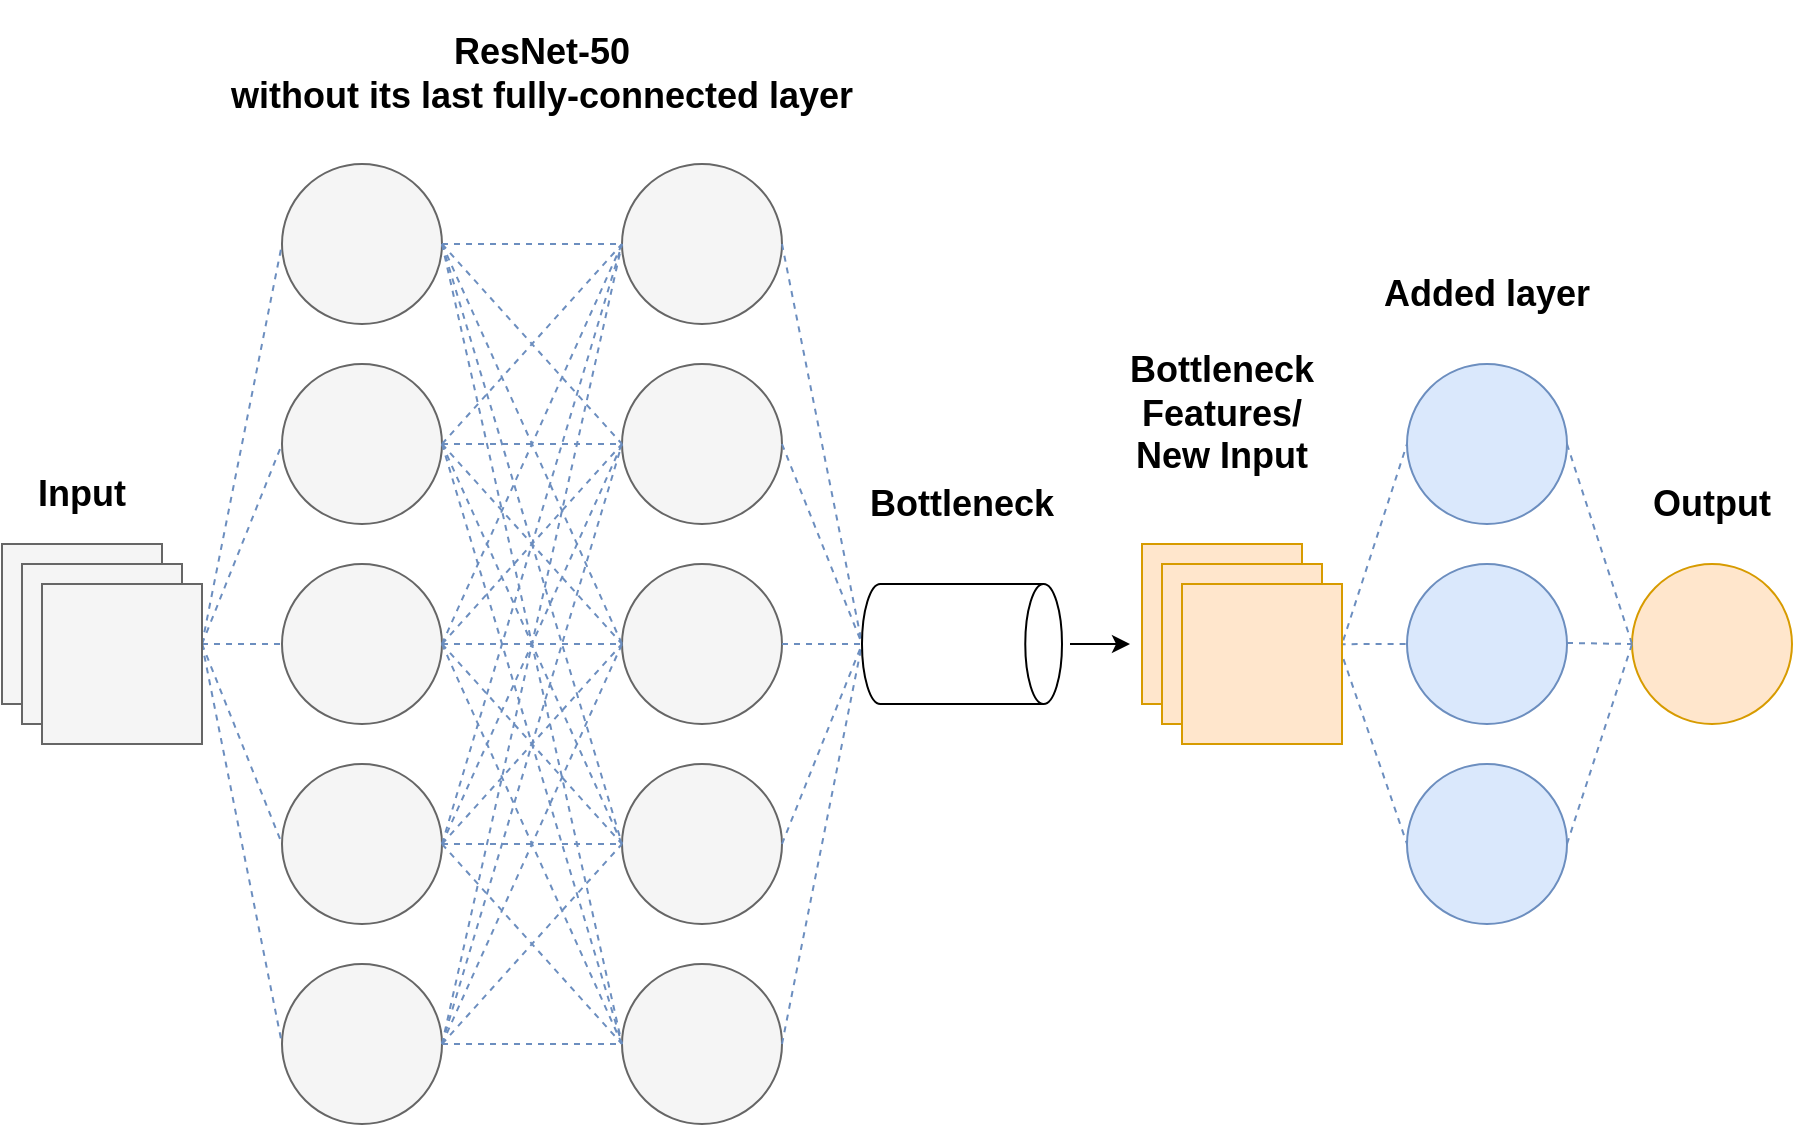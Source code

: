 <mxfile version="17.1.3" type="device"><diagram id="_Mh8Z7K9Y-bMfRQ0jiix" name="Page-1"><mxGraphModel dx="1182" dy="672" grid="1" gridSize="10" guides="1" tooltips="1" connect="1" arrows="1" fold="1" page="1" pageScale="1" pageWidth="1100" pageHeight="1700" math="0" shadow="0"><root><mxCell id="0"/><mxCell id="1" parent="0"/><mxCell id="3mATa2yXECoAm1GMg1FM-15" value="" style="endArrow=none;dashed=1;html=1;rounded=0;entryX=0;entryY=0.5;entryDx=0;entryDy=0;fillColor=#dae8fc;strokeColor=#6c8ebf;exitX=1.008;exitY=0.352;exitDx=0;exitDy=0;exitPerimeter=0;" parent="1" source="3mATa2yXECoAm1GMg1FM-6" target="tc62qruc1bmaFJNxCqWO-68" edge="1"><mxGeometry width="50" height="50" relative="1" as="geometry"><mxPoint x="730" y="410" as="sourcePoint"/><mxPoint x="752.5" y="300" as="targetPoint"/></mxGeometry></mxCell><mxCell id="3mATa2yXECoAm1GMg1FM-18" value="" style="endArrow=none;dashed=1;html=1;rounded=0;entryX=0;entryY=0.5;entryDx=0;entryDy=0;fillColor=#dae8fc;strokeColor=#6c8ebf;exitX=0.985;exitY=0.376;exitDx=0;exitDy=0;exitPerimeter=0;" parent="1" source="3mATa2yXECoAm1GMg1FM-6" target="tc62qruc1bmaFJNxCqWO-69" edge="1"><mxGeometry width="50" height="50" relative="1" as="geometry"><mxPoint x="730" y="410" as="sourcePoint"/><mxPoint x="802.5" y="320" as="targetPoint"/></mxGeometry></mxCell><mxCell id="3mATa2yXECoAm1GMg1FM-19" value="" style="endArrow=none;dashed=1;html=1;rounded=0;entryX=0;entryY=0.5;entryDx=0;entryDy=0;fillColor=#dae8fc;strokeColor=#6c8ebf;exitX=0.985;exitY=0.399;exitDx=0;exitDy=0;exitPerimeter=0;" parent="1" source="3mATa2yXECoAm1GMg1FM-6" target="tc62qruc1bmaFJNxCqWO-70" edge="1"><mxGeometry width="50" height="50" relative="1" as="geometry"><mxPoint x="740" y="450" as="sourcePoint"/><mxPoint x="802.5" y="320" as="targetPoint"/></mxGeometry></mxCell><mxCell id="tc62qruc1bmaFJNxCqWO-3" value="" style="ellipse;whiteSpace=wrap;html=1;aspect=fixed;fillColor=#f5f5f5;fontColor=#333333;strokeColor=#666666;" parent="1" vertex="1"><mxGeometry x="190" y="570" width="80" height="80" as="geometry"/></mxCell><mxCell id="tc62qruc1bmaFJNxCqWO-4" value="" style="ellipse;whiteSpace=wrap;html=1;aspect=fixed;fillColor=#f5f5f5;fontColor=#333333;strokeColor=#666666;" parent="1" vertex="1"><mxGeometry x="190" y="470" width="80" height="80" as="geometry"/></mxCell><mxCell id="tc62qruc1bmaFJNxCqWO-5" value="" style="ellipse;whiteSpace=wrap;html=1;aspect=fixed;fillColor=#f5f5f5;fontColor=#333333;strokeColor=#666666;" parent="1" vertex="1"><mxGeometry x="190" y="370" width="80" height="80" as="geometry"/></mxCell><mxCell id="tc62qruc1bmaFJNxCqWO-6" value="" style="ellipse;whiteSpace=wrap;html=1;aspect=fixed;fillColor=#f5f5f5;fontColor=#333333;strokeColor=#666666;" parent="1" vertex="1"><mxGeometry x="190" y="270" width="80" height="80" as="geometry"/></mxCell><mxCell id="tc62qruc1bmaFJNxCqWO-11" value="" style="ellipse;whiteSpace=wrap;html=1;aspect=fixed;fillColor=#f5f5f5;fontColor=#333333;strokeColor=#666666;" parent="1" vertex="1"><mxGeometry x="190" y="170" width="80" height="80" as="geometry"/></mxCell><mxCell id="tc62qruc1bmaFJNxCqWO-16" value="" style="endArrow=none;dashed=1;html=1;rounded=0;exitX=1;exitY=0.5;exitDx=0;exitDy=0;entryX=0;entryY=0.5;entryDx=0;entryDy=0;fillColor=#dae8fc;strokeColor=#6c8ebf;" parent="1" target="tc62qruc1bmaFJNxCqWO-6" edge="1"><mxGeometry width="50" height="50" relative="1" as="geometry"><mxPoint x="150" y="410" as="sourcePoint"/><mxPoint x="290" y="380" as="targetPoint"/></mxGeometry></mxCell><mxCell id="tc62qruc1bmaFJNxCqWO-17" value="" style="endArrow=none;dashed=1;html=1;rounded=0;exitX=1;exitY=0.5;exitDx=0;exitDy=0;entryX=0;entryY=0.5;entryDx=0;entryDy=0;fillColor=#dae8fc;strokeColor=#6c8ebf;" parent="1" target="tc62qruc1bmaFJNxCqWO-5" edge="1"><mxGeometry width="50" height="50" relative="1" as="geometry"><mxPoint x="150" y="410" as="sourcePoint"/><mxPoint x="290" y="380" as="targetPoint"/></mxGeometry></mxCell><mxCell id="tc62qruc1bmaFJNxCqWO-18" value="" style="endArrow=none;dashed=1;html=1;rounded=0;exitX=1;exitY=0.5;exitDx=0;exitDy=0;entryX=0;entryY=0.5;entryDx=0;entryDy=0;fillColor=#dae8fc;strokeColor=#6c8ebf;" parent="1" target="tc62qruc1bmaFJNxCqWO-4" edge="1"><mxGeometry width="50" height="50" relative="1" as="geometry"><mxPoint x="150" y="410" as="sourcePoint"/><mxPoint x="200" y="420" as="targetPoint"/></mxGeometry></mxCell><mxCell id="tc62qruc1bmaFJNxCqWO-19" value="" style="endArrow=none;dashed=1;html=1;rounded=0;exitX=1;exitY=0.5;exitDx=0;exitDy=0;entryX=0;entryY=0.5;entryDx=0;entryDy=0;fillColor=#dae8fc;strokeColor=#6c8ebf;" parent="1" target="tc62qruc1bmaFJNxCqWO-3" edge="1"><mxGeometry width="50" height="50" relative="1" as="geometry"><mxPoint x="150" y="410" as="sourcePoint"/><mxPoint x="200" y="520" as="targetPoint"/></mxGeometry></mxCell><mxCell id="tc62qruc1bmaFJNxCqWO-20" value="" style="endArrow=none;dashed=1;html=1;rounded=0;entryX=0;entryY=0.5;entryDx=0;entryDy=0;fillColor=#dae8fc;strokeColor=#6c8ebf;exitX=1;exitY=0.5;exitDx=0;exitDy=0;" parent="1" target="tc62qruc1bmaFJNxCqWO-11" edge="1"><mxGeometry width="50" height="50" relative="1" as="geometry"><mxPoint x="150" y="410" as="sourcePoint"/><mxPoint x="290" y="380" as="targetPoint"/></mxGeometry></mxCell><mxCell id="tc62qruc1bmaFJNxCqWO-21" value="" style="ellipse;whiteSpace=wrap;html=1;aspect=fixed;fillColor=#f5f5f5;fontColor=#333333;strokeColor=#666666;" parent="1" vertex="1"><mxGeometry x="360" y="570" width="80" height="80" as="geometry"/></mxCell><mxCell id="tc62qruc1bmaFJNxCqWO-22" value="" style="ellipse;whiteSpace=wrap;html=1;aspect=fixed;fillColor=#f5f5f5;fontColor=#333333;strokeColor=#666666;" parent="1" vertex="1"><mxGeometry x="360" y="470" width="80" height="80" as="geometry"/></mxCell><mxCell id="tc62qruc1bmaFJNxCqWO-23" value="" style="ellipse;whiteSpace=wrap;html=1;aspect=fixed;fillColor=#f5f5f5;fontColor=#333333;strokeColor=#666666;" parent="1" vertex="1"><mxGeometry x="360" y="370" width="80" height="80" as="geometry"/></mxCell><mxCell id="tc62qruc1bmaFJNxCqWO-24" value="" style="ellipse;whiteSpace=wrap;html=1;aspect=fixed;fillColor=#f5f5f5;fontColor=#333333;strokeColor=#666666;" parent="1" vertex="1"><mxGeometry x="360" y="270" width="80" height="80" as="geometry"/></mxCell><mxCell id="tc62qruc1bmaFJNxCqWO-25" value="" style="ellipse;whiteSpace=wrap;html=1;aspect=fixed;fillColor=#f5f5f5;fontColor=#333333;strokeColor=#666666;" parent="1" vertex="1"><mxGeometry x="360" y="170" width="80" height="80" as="geometry"/></mxCell><mxCell id="tc62qruc1bmaFJNxCqWO-32" value="" style="endArrow=none;dashed=1;html=1;rounded=0;exitX=1;exitY=0.5;exitDx=0;exitDy=0;entryX=0;entryY=0.5;entryDx=0;entryDy=0;fillColor=#dae8fc;strokeColor=#6c8ebf;" parent="1" edge="1"><mxGeometry width="50" height="50" relative="1" as="geometry"><mxPoint x="270" y="410" as="sourcePoint"/><mxPoint x="360" y="310" as="targetPoint"/></mxGeometry></mxCell><mxCell id="tc62qruc1bmaFJNxCqWO-33" value="" style="endArrow=none;dashed=1;html=1;rounded=0;exitX=1;exitY=0.5;exitDx=0;exitDy=0;entryX=0;entryY=0.5;entryDx=0;entryDy=0;fillColor=#dae8fc;strokeColor=#6c8ebf;" parent="1" edge="1"><mxGeometry width="50" height="50" relative="1" as="geometry"><mxPoint x="270" y="410" as="sourcePoint"/><mxPoint x="360" y="410" as="targetPoint"/></mxGeometry></mxCell><mxCell id="tc62qruc1bmaFJNxCqWO-34" value="" style="endArrow=none;dashed=1;html=1;rounded=0;exitX=1;exitY=0.5;exitDx=0;exitDy=0;entryX=0;entryY=0.5;entryDx=0;entryDy=0;fillColor=#dae8fc;strokeColor=#6c8ebf;" parent="1" edge="1"><mxGeometry width="50" height="50" relative="1" as="geometry"><mxPoint x="270" y="410" as="sourcePoint"/><mxPoint x="360" y="510" as="targetPoint"/></mxGeometry></mxCell><mxCell id="tc62qruc1bmaFJNxCqWO-35" value="" style="endArrow=none;dashed=1;html=1;rounded=0;exitX=1;exitY=0.5;exitDx=0;exitDy=0;entryX=0;entryY=0.5;entryDx=0;entryDy=0;fillColor=#dae8fc;strokeColor=#6c8ebf;" parent="1" edge="1"><mxGeometry width="50" height="50" relative="1" as="geometry"><mxPoint x="270" y="410" as="sourcePoint"/><mxPoint x="360" y="610" as="targetPoint"/></mxGeometry></mxCell><mxCell id="tc62qruc1bmaFJNxCqWO-36" value="" style="endArrow=none;dashed=1;html=1;rounded=0;entryX=0;entryY=0.5;entryDx=0;entryDy=0;fillColor=#dae8fc;strokeColor=#6c8ebf;" parent="1" edge="1"><mxGeometry width="50" height="50" relative="1" as="geometry"><mxPoint x="270" y="410" as="sourcePoint"/><mxPoint x="360" y="210" as="targetPoint"/></mxGeometry></mxCell><mxCell id="tc62qruc1bmaFJNxCqWO-39" value="" style="endArrow=none;dashed=1;html=1;rounded=0;exitX=1;exitY=0.5;exitDx=0;exitDy=0;fillColor=#dae8fc;strokeColor=#6c8ebf;" parent="1" source="tc62qruc1bmaFJNxCqWO-11" edge="1"><mxGeometry width="50" height="50" relative="1" as="geometry"><mxPoint x="290" y="210" as="sourcePoint"/><mxPoint x="360" y="210" as="targetPoint"/></mxGeometry></mxCell><mxCell id="tc62qruc1bmaFJNxCqWO-40" value="" style="endArrow=none;dashed=1;html=1;rounded=0;exitX=1;exitY=0.5;exitDx=0;exitDy=0;entryX=0;entryY=0.5;entryDx=0;entryDy=0;fillColor=#dae8fc;strokeColor=#6c8ebf;" parent="1" source="tc62qruc1bmaFJNxCqWO-11" target="tc62qruc1bmaFJNxCqWO-24" edge="1"><mxGeometry width="50" height="50" relative="1" as="geometry"><mxPoint x="280" y="220" as="sourcePoint"/><mxPoint x="370" y="220" as="targetPoint"/></mxGeometry></mxCell><mxCell id="tc62qruc1bmaFJNxCqWO-41" value="" style="endArrow=none;dashed=1;html=1;rounded=0;exitX=1;exitY=0.5;exitDx=0;exitDy=0;entryX=0;entryY=0.5;entryDx=0;entryDy=0;fillColor=#dae8fc;strokeColor=#6c8ebf;" parent="1" source="tc62qruc1bmaFJNxCqWO-11" target="tc62qruc1bmaFJNxCqWO-23" edge="1"><mxGeometry width="50" height="50" relative="1" as="geometry"><mxPoint x="280" y="220" as="sourcePoint"/><mxPoint x="370" y="320" as="targetPoint"/></mxGeometry></mxCell><mxCell id="tc62qruc1bmaFJNxCqWO-42" value="" style="endArrow=none;dashed=1;html=1;rounded=0;fillColor=#dae8fc;strokeColor=#6c8ebf;" parent="1" edge="1"><mxGeometry width="50" height="50" relative="1" as="geometry"><mxPoint x="270" y="210" as="sourcePoint"/><mxPoint x="360" y="510" as="targetPoint"/></mxGeometry></mxCell><mxCell id="tc62qruc1bmaFJNxCqWO-43" value="" style="endArrow=none;dashed=1;html=1;rounded=0;exitX=1;exitY=0.5;exitDx=0;exitDy=0;entryX=0;entryY=0.5;entryDx=0;entryDy=0;fillColor=#dae8fc;strokeColor=#6c8ebf;" parent="1" source="tc62qruc1bmaFJNxCqWO-11" target="tc62qruc1bmaFJNxCqWO-21" edge="1"><mxGeometry width="50" height="50" relative="1" as="geometry"><mxPoint x="280" y="220" as="sourcePoint"/><mxPoint x="370" y="520" as="targetPoint"/></mxGeometry></mxCell><mxCell id="tc62qruc1bmaFJNxCqWO-44" value="" style="endArrow=none;dashed=1;html=1;rounded=0;exitX=1;exitY=0.5;exitDx=0;exitDy=0;fillColor=#dae8fc;strokeColor=#6c8ebf;" parent="1" source="tc62qruc1bmaFJNxCqWO-6" edge="1"><mxGeometry width="50" height="50" relative="1" as="geometry"><mxPoint x="240" y="450" as="sourcePoint"/><mxPoint x="360" y="210" as="targetPoint"/></mxGeometry></mxCell><mxCell id="tc62qruc1bmaFJNxCqWO-45" value="" style="endArrow=none;dashed=1;html=1;rounded=0;exitX=1;exitY=0.5;exitDx=0;exitDy=0;entryX=0;entryY=0.5;entryDx=0;entryDy=0;fillColor=#dae8fc;strokeColor=#6c8ebf;" parent="1" source="tc62qruc1bmaFJNxCqWO-6" target="tc62qruc1bmaFJNxCqWO-24" edge="1"><mxGeometry width="50" height="50" relative="1" as="geometry"><mxPoint x="280" y="320" as="sourcePoint"/><mxPoint x="370" y="220" as="targetPoint"/></mxGeometry></mxCell><mxCell id="tc62qruc1bmaFJNxCqWO-46" value="" style="endArrow=none;dashed=1;html=1;rounded=0;exitX=1;exitY=0.5;exitDx=0;exitDy=0;entryX=0;entryY=0.5;entryDx=0;entryDy=0;fillColor=#dae8fc;strokeColor=#6c8ebf;" parent="1" source="tc62qruc1bmaFJNxCqWO-6" target="tc62qruc1bmaFJNxCqWO-23" edge="1"><mxGeometry width="50" height="50" relative="1" as="geometry"><mxPoint x="280" y="320" as="sourcePoint"/><mxPoint x="370" y="320" as="targetPoint"/></mxGeometry></mxCell><mxCell id="tc62qruc1bmaFJNxCqWO-47" value="" style="endArrow=none;dashed=1;html=1;rounded=0;exitX=1;exitY=0.5;exitDx=0;exitDy=0;entryX=0;entryY=0.5;entryDx=0;entryDy=0;fillColor=#dae8fc;strokeColor=#6c8ebf;" parent="1" source="tc62qruc1bmaFJNxCqWO-6" target="tc62qruc1bmaFJNxCqWO-22" edge="1"><mxGeometry width="50" height="50" relative="1" as="geometry"><mxPoint x="280" y="320" as="sourcePoint"/><mxPoint x="370" y="420" as="targetPoint"/></mxGeometry></mxCell><mxCell id="tc62qruc1bmaFJNxCqWO-48" value="" style="endArrow=none;dashed=1;html=1;rounded=0;exitX=1;exitY=0.5;exitDx=0;exitDy=0;entryX=0;entryY=0.5;entryDx=0;entryDy=0;fillColor=#dae8fc;strokeColor=#6c8ebf;" parent="1" source="tc62qruc1bmaFJNxCqWO-6" target="tc62qruc1bmaFJNxCqWO-21" edge="1"><mxGeometry width="50" height="50" relative="1" as="geometry"><mxPoint x="280" y="320" as="sourcePoint"/><mxPoint x="370" y="520" as="targetPoint"/></mxGeometry></mxCell><mxCell id="tc62qruc1bmaFJNxCqWO-51" value="" style="endArrow=none;dashed=1;html=1;rounded=0;exitX=1;exitY=0.5;exitDx=0;exitDy=0;entryX=0;entryY=0.5;entryDx=0;entryDy=0;fillColor=#dae8fc;strokeColor=#6c8ebf;" parent="1" source="tc62qruc1bmaFJNxCqWO-4" target="tc62qruc1bmaFJNxCqWO-25" edge="1"><mxGeometry width="50" height="50" relative="1" as="geometry"><mxPoint x="240" y="450" as="sourcePoint"/><mxPoint x="290" y="400" as="targetPoint"/></mxGeometry></mxCell><mxCell id="tc62qruc1bmaFJNxCqWO-52" value="" style="endArrow=none;dashed=1;html=1;rounded=0;entryX=0;entryY=0.5;entryDx=0;entryDy=0;fillColor=#dae8fc;strokeColor=#6c8ebf;" parent="1" target="tc62qruc1bmaFJNxCqWO-24" edge="1"><mxGeometry width="50" height="50" relative="1" as="geometry"><mxPoint x="270" y="510" as="sourcePoint"/><mxPoint x="370" y="220" as="targetPoint"/></mxGeometry></mxCell><mxCell id="tc62qruc1bmaFJNxCqWO-53" value="" style="endArrow=none;dashed=1;html=1;rounded=0;entryX=0;entryY=0.5;entryDx=0;entryDy=0;exitX=1;exitY=0.5;exitDx=0;exitDy=0;fillColor=#dae8fc;strokeColor=#6c8ebf;" parent="1" source="tc62qruc1bmaFJNxCqWO-4" target="tc62qruc1bmaFJNxCqWO-23" edge="1"><mxGeometry width="50" height="50" relative="1" as="geometry"><mxPoint x="280" y="520" as="sourcePoint"/><mxPoint x="370" y="320" as="targetPoint"/></mxGeometry></mxCell><mxCell id="tc62qruc1bmaFJNxCqWO-54" value="" style="endArrow=none;dashed=1;html=1;rounded=0;entryX=0;entryY=0.5;entryDx=0;entryDy=0;exitX=1;exitY=0.5;exitDx=0;exitDy=0;fillColor=#dae8fc;strokeColor=#6c8ebf;" parent="1" source="tc62qruc1bmaFJNxCqWO-4" target="tc62qruc1bmaFJNxCqWO-22" edge="1"><mxGeometry width="50" height="50" relative="1" as="geometry"><mxPoint x="280" y="520" as="sourcePoint"/><mxPoint x="370" y="420" as="targetPoint"/></mxGeometry></mxCell><mxCell id="tc62qruc1bmaFJNxCqWO-55" value="" style="endArrow=none;dashed=1;html=1;rounded=0;entryX=0;entryY=0.5;entryDx=0;entryDy=0;exitX=1;exitY=0.5;exitDx=0;exitDy=0;fillColor=#dae8fc;strokeColor=#6c8ebf;" parent="1" source="tc62qruc1bmaFJNxCqWO-4" target="tc62qruc1bmaFJNxCqWO-21" edge="1"><mxGeometry width="50" height="50" relative="1" as="geometry"><mxPoint x="280" y="520" as="sourcePoint"/><mxPoint x="370" y="520" as="targetPoint"/></mxGeometry></mxCell><mxCell id="tc62qruc1bmaFJNxCqWO-56" value="" style="endArrow=none;dashed=1;html=1;rounded=0;entryX=0;entryY=0.5;entryDx=0;entryDy=0;exitX=1;exitY=0.5;exitDx=0;exitDy=0;fillColor=#dae8fc;strokeColor=#6c8ebf;" parent="1" source="tc62qruc1bmaFJNxCqWO-3" target="tc62qruc1bmaFJNxCqWO-25" edge="1"><mxGeometry width="50" height="50" relative="1" as="geometry"><mxPoint x="290" y="530" as="sourcePoint"/><mxPoint x="380" y="530" as="targetPoint"/></mxGeometry></mxCell><mxCell id="tc62qruc1bmaFJNxCqWO-57" value="" style="endArrow=none;dashed=1;html=1;rounded=0;entryX=0;entryY=0.5;entryDx=0;entryDy=0;fillColor=#dae8fc;strokeColor=#6c8ebf;" parent="1" target="tc62qruc1bmaFJNxCqWO-24" edge="1"><mxGeometry width="50" height="50" relative="1" as="geometry"><mxPoint x="270" y="610" as="sourcePoint"/><mxPoint x="370" y="220" as="targetPoint"/></mxGeometry></mxCell><mxCell id="tc62qruc1bmaFJNxCqWO-58" value="" style="endArrow=none;dashed=1;html=1;rounded=0;entryX=0;entryY=0.5;entryDx=0;entryDy=0;exitX=1;exitY=0.5;exitDx=0;exitDy=0;fillColor=#dae8fc;strokeColor=#6c8ebf;" parent="1" source="tc62qruc1bmaFJNxCqWO-3" target="tc62qruc1bmaFJNxCqWO-23" edge="1"><mxGeometry width="50" height="50" relative="1" as="geometry"><mxPoint x="290" y="630" as="sourcePoint"/><mxPoint x="380" y="230" as="targetPoint"/></mxGeometry></mxCell><mxCell id="tc62qruc1bmaFJNxCqWO-59" value="" style="endArrow=none;dashed=1;html=1;rounded=0;entryX=0;entryY=0.5;entryDx=0;entryDy=0;fillColor=#dae8fc;strokeColor=#6c8ebf;" parent="1" target="tc62qruc1bmaFJNxCqWO-22" edge="1"><mxGeometry width="50" height="50" relative="1" as="geometry"><mxPoint x="270" y="610" as="sourcePoint"/><mxPoint x="370" y="420" as="targetPoint"/></mxGeometry></mxCell><mxCell id="tc62qruc1bmaFJNxCqWO-60" value="" style="endArrow=none;dashed=1;html=1;rounded=0;entryX=0;entryY=0.5;entryDx=0;entryDy=0;fillColor=#dae8fc;strokeColor=#6c8ebf;" parent="1" target="tc62qruc1bmaFJNxCqWO-21" edge="1"><mxGeometry width="50" height="50" relative="1" as="geometry"><mxPoint x="270" y="610" as="sourcePoint"/><mxPoint x="370" y="520" as="targetPoint"/></mxGeometry></mxCell><mxCell id="tc62qruc1bmaFJNxCqWO-63" value="" style="endArrow=none;dashed=1;html=1;rounded=0;exitX=1;exitY=0.5;exitDx=0;exitDy=0;entryX=0;entryY=0.5;entryDx=0;entryDy=0;entryPerimeter=0;fillColor=#dae8fc;strokeColor=#6c8ebf;" parent="1" source="tc62qruc1bmaFJNxCqWO-25" target="tc62qruc1bmaFJNxCqWO-62" edge="1"><mxGeometry width="50" height="50" relative="1" as="geometry"><mxPoint x="410" y="440" as="sourcePoint"/><mxPoint x="460" y="390" as="targetPoint"/></mxGeometry></mxCell><mxCell id="tc62qruc1bmaFJNxCqWO-64" value="" style="endArrow=none;dashed=1;html=1;rounded=0;exitX=1;exitY=0.5;exitDx=0;exitDy=0;fillColor=#dae8fc;strokeColor=#6c8ebf;entryX=0;entryY=0.5;entryDx=0;entryDy=0;entryPerimeter=0;" parent="1" source="tc62qruc1bmaFJNxCqWO-24" target="tc62qruc1bmaFJNxCqWO-62" edge="1"><mxGeometry width="50" height="50" relative="1" as="geometry"><mxPoint x="450" y="220" as="sourcePoint"/><mxPoint x="520" y="410" as="targetPoint"/></mxGeometry></mxCell><mxCell id="tc62qruc1bmaFJNxCqWO-65" value="" style="endArrow=none;dashed=1;html=1;rounded=0;exitX=1;exitY=0.5;exitDx=0;exitDy=0;fillColor=#dae8fc;strokeColor=#6c8ebf;startArrow=none;" parent="1" source="tc62qruc1bmaFJNxCqWO-62" edge="1"><mxGeometry width="50" height="50" relative="1" as="geometry"><mxPoint x="450" y="320" as="sourcePoint"/><mxPoint x="520" y="410" as="targetPoint"/></mxGeometry></mxCell><mxCell id="tc62qruc1bmaFJNxCqWO-66" value="" style="endArrow=none;dashed=1;html=1;rounded=0;exitX=1;exitY=0.5;exitDx=0;exitDy=0;entryX=0;entryY=0.5;entryDx=0;entryDy=0;entryPerimeter=0;fillColor=#dae8fc;strokeColor=#6c8ebf;" parent="1" source="tc62qruc1bmaFJNxCqWO-22" target="tc62qruc1bmaFJNxCqWO-62" edge="1"><mxGeometry width="50" height="50" relative="1" as="geometry"><mxPoint x="450" y="420" as="sourcePoint"/><mxPoint x="530" y="420" as="targetPoint"/></mxGeometry></mxCell><mxCell id="tc62qruc1bmaFJNxCqWO-67" value="" style="endArrow=none;dashed=1;html=1;rounded=0;exitX=1;exitY=0.5;exitDx=0;exitDy=0;entryX=0;entryY=0.5;entryDx=0;entryDy=0;entryPerimeter=0;fillColor=#dae8fc;strokeColor=#6c8ebf;" parent="1" source="tc62qruc1bmaFJNxCqWO-21" target="tc62qruc1bmaFJNxCqWO-62" edge="1"><mxGeometry width="50" height="50" relative="1" as="geometry"><mxPoint x="450" y="520" as="sourcePoint"/><mxPoint x="530" y="420" as="targetPoint"/></mxGeometry></mxCell><mxCell id="tc62qruc1bmaFJNxCqWO-68" value="" style="ellipse;whiteSpace=wrap;html=1;aspect=fixed;fillColor=#dae8fc;strokeColor=#6c8ebf;" parent="1" vertex="1"><mxGeometry x="752.5" y="270" width="80" height="80" as="geometry"/></mxCell><mxCell id="tc62qruc1bmaFJNxCqWO-69" value="" style="ellipse;whiteSpace=wrap;html=1;aspect=fixed;fillColor=#dae8fc;strokeColor=#6c8ebf;" parent="1" vertex="1"><mxGeometry x="752.5" y="370" width="80" height="80" as="geometry"/></mxCell><mxCell id="tc62qruc1bmaFJNxCqWO-70" value="" style="ellipse;whiteSpace=wrap;html=1;aspect=fixed;fillColor=#dae8fc;strokeColor=#6c8ebf;" parent="1" vertex="1"><mxGeometry x="752.5" y="470" width="80" height="80" as="geometry"/></mxCell><mxCell id="tc62qruc1bmaFJNxCqWO-75" value="" style="endArrow=none;dashed=1;html=1;rounded=0;exitX=1;exitY=0.5;exitDx=0;exitDy=0;fillColor=#dae8fc;strokeColor=#6c8ebf;entryX=0;entryY=0.5;entryDx=0;entryDy=0;" parent="1" target="tc62qruc1bmaFJNxCqWO-76" edge="1"><mxGeometry width="50" height="50" relative="1" as="geometry"><mxPoint x="832.5" y="409.5" as="sourcePoint"/><mxPoint x="922.5" y="409.5" as="targetPoint"/></mxGeometry></mxCell><mxCell id="tc62qruc1bmaFJNxCqWO-76" value="" style="ellipse;whiteSpace=wrap;html=1;aspect=fixed;fillColor=#ffe6cc;strokeColor=#d79b00;" parent="1" vertex="1"><mxGeometry x="865" y="370" width="80" height="80" as="geometry"/></mxCell><mxCell id="tc62qruc1bmaFJNxCqWO-77" value="" style="endArrow=none;dashed=1;html=1;rounded=0;exitX=1;exitY=0.5;exitDx=0;exitDy=0;entryX=0;entryY=0.5;entryDx=0;entryDy=0;fillColor=#dae8fc;strokeColor=#6c8ebf;" parent="1" source="tc62qruc1bmaFJNxCqWO-68" target="tc62qruc1bmaFJNxCqWO-76" edge="1"><mxGeometry width="50" height="50" relative="1" as="geometry"><mxPoint x="862.5" y="320" as="sourcePoint"/><mxPoint x="912.5" y="270" as="targetPoint"/></mxGeometry></mxCell><mxCell id="tc62qruc1bmaFJNxCqWO-78" value="" style="endArrow=none;dashed=1;html=1;rounded=0;exitX=1;exitY=0.5;exitDx=0;exitDy=0;entryX=0;entryY=0.5;entryDx=0;entryDy=0;fillColor=#dae8fc;strokeColor=#6c8ebf;" parent="1" source="tc62qruc1bmaFJNxCqWO-70" target="tc62qruc1bmaFJNxCqWO-76" edge="1"><mxGeometry width="50" height="50" relative="1" as="geometry"><mxPoint x="842.5" y="320" as="sourcePoint"/><mxPoint x="932.5" y="420" as="targetPoint"/></mxGeometry></mxCell><mxCell id="tc62qruc1bmaFJNxCqWO-79" value="&lt;h2&gt;ResNet-50&lt;br&gt;without its last fully-connected layer&lt;/h2&gt;" style="text;html=1;strokeColor=none;fillColor=none;align=center;verticalAlign=middle;whiteSpace=wrap;rounded=0;" parent="1" vertex="1"><mxGeometry x="150" y="110" width="340" height="30" as="geometry"/></mxCell><mxCell id="tc62qruc1bmaFJNxCqWO-80" value="&lt;h2&gt;Bottleneck&lt;/h2&gt;" style="text;html=1;strokeColor=none;fillColor=none;align=center;verticalAlign=middle;whiteSpace=wrap;rounded=0;" parent="1" vertex="1"><mxGeometry x="465" y="325" width="130" height="30" as="geometry"/></mxCell><mxCell id="tc62qruc1bmaFJNxCqWO-81" value="&lt;h2&gt;Added layer&lt;/h2&gt;" style="text;html=1;strokeColor=none;fillColor=none;align=center;verticalAlign=middle;whiteSpace=wrap;rounded=0;" parent="1" vertex="1"><mxGeometry x="720" y="220" width="145" height="30" as="geometry"/></mxCell><mxCell id="tc62qruc1bmaFJNxCqWO-83" value="&lt;h2&gt;Input&lt;/h2&gt;" style="text;html=1;strokeColor=none;fillColor=none;align=center;verticalAlign=middle;whiteSpace=wrap;rounded=0;" parent="1" vertex="1"><mxGeometry x="60" y="320" width="60" height="30" as="geometry"/></mxCell><mxCell id="tc62qruc1bmaFJNxCqWO-84" value="&lt;h2&gt;Output&lt;/h2&gt;" style="text;html=1;strokeColor=none;fillColor=none;align=center;verticalAlign=middle;whiteSpace=wrap;rounded=0;" parent="1" vertex="1"><mxGeometry x="875" y="325" width="60" height="30" as="geometry"/></mxCell><mxCell id="tc62qruc1bmaFJNxCqWO-62" value="" style="strokeWidth=1;html=1;shape=mxgraph.flowchart.direct_data;whiteSpace=wrap;" parent="1" vertex="1"><mxGeometry x="480" y="380" width="100" height="60" as="geometry"/></mxCell><mxCell id="3mATa2yXECoAm1GMg1FM-1" value="" style="endArrow=none;dashed=1;html=1;rounded=0;exitX=1;exitY=0.5;exitDx=0;exitDy=0;fillColor=#dae8fc;strokeColor=#6c8ebf;" parent="1" source="tc62qruc1bmaFJNxCqWO-23" target="tc62qruc1bmaFJNxCqWO-62" edge="1"><mxGeometry width="50" height="50" relative="1" as="geometry"><mxPoint x="440" y="410" as="sourcePoint"/><mxPoint x="520" y="410" as="targetPoint"/></mxGeometry></mxCell><mxCell id="3mATa2yXECoAm1GMg1FM-3" value="" style="whiteSpace=wrap;html=1;aspect=fixed;fillColor=#ffe6cc;strokeColor=#d79b00;" parent="1" vertex="1"><mxGeometry x="620" y="360" width="80" height="80" as="geometry"/></mxCell><mxCell id="3mATa2yXECoAm1GMg1FM-4" value="" style="whiteSpace=wrap;html=1;aspect=fixed;fillColor=#ffe6cc;strokeColor=#d79b00;" parent="1" vertex="1"><mxGeometry x="630" y="370" width="80" height="80" as="geometry"/></mxCell><mxCell id="3mATa2yXECoAm1GMg1FM-6" value="" style="whiteSpace=wrap;html=1;aspect=fixed;fillColor=#ffe6cc;strokeColor=#d79b00;" parent="1" vertex="1"><mxGeometry x="640" y="380" width="80" height="80" as="geometry"/></mxCell><mxCell id="3mATa2yXECoAm1GMg1FM-7" value="&lt;h2&gt;Bottleneck Features/&lt;br&gt;New Input&lt;/h2&gt;" style="text;html=1;strokeColor=none;fillColor=none;align=center;verticalAlign=middle;whiteSpace=wrap;rounded=0;" parent="1" vertex="1"><mxGeometry x="630" y="280" width="60" height="30" as="geometry"/></mxCell><mxCell id="3mATa2yXECoAm1GMg1FM-12" value="" style="endArrow=classic;html=1;rounded=0;exitX=1;exitY=0.5;exitDx=0;exitDy=0;exitPerimeter=0;" parent="1" edge="1"><mxGeometry width="50" height="50" relative="1" as="geometry"><mxPoint x="584" y="410" as="sourcePoint"/><mxPoint x="614" y="410" as="targetPoint"/></mxGeometry></mxCell><mxCell id="2HazODyLiuz1-kKNePXs-1" value="" style="whiteSpace=wrap;html=1;aspect=fixed;fillColor=#f5f5f5;strokeColor=#666666;fontColor=#333333;" parent="1" vertex="1"><mxGeometry x="50" y="360" width="80" height="80" as="geometry"/></mxCell><mxCell id="2HazODyLiuz1-kKNePXs-2" value="" style="whiteSpace=wrap;html=1;aspect=fixed;fillColor=#f5f5f5;strokeColor=#666666;fontColor=#333333;" parent="1" vertex="1"><mxGeometry x="60" y="370" width="80" height="80" as="geometry"/></mxCell><mxCell id="2HazODyLiuz1-kKNePXs-3" value="" style="whiteSpace=wrap;html=1;aspect=fixed;fillColor=#f5f5f5;strokeColor=#666666;fontColor=#333333;" parent="1" vertex="1"><mxGeometry x="70" y="380" width="80" height="80" as="geometry"/></mxCell></root></mxGraphModel></diagram></mxfile>